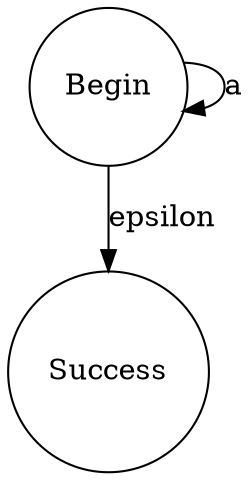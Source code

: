 digraph TestCase2 { 0 [shape=circle,label="Begin"]; 1 [shape=circle,label="Success"]; 0 -> 0[label="a"]; 0 -> 1[label="epsilon"]; }